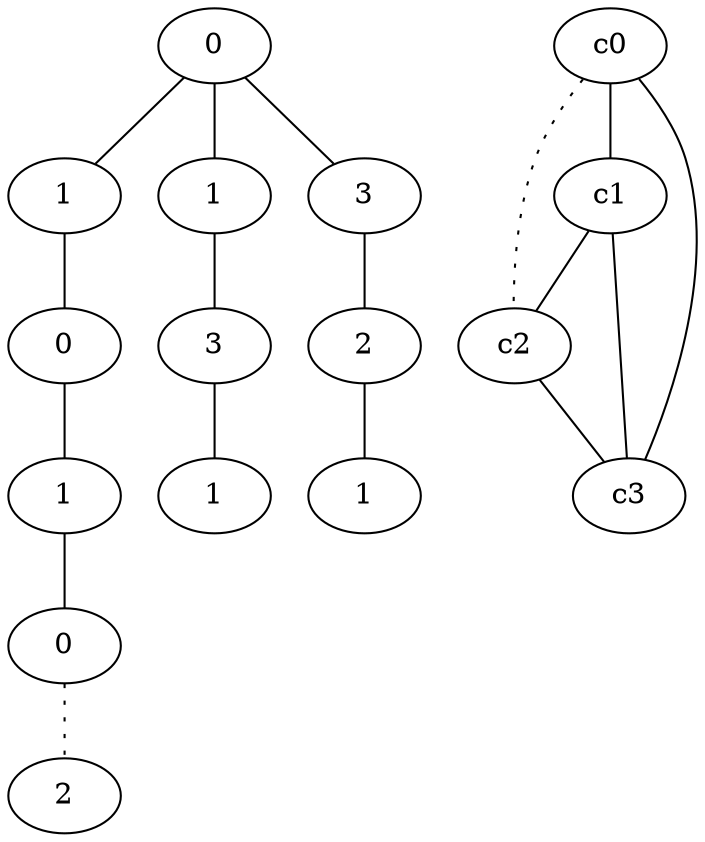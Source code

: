 graph {
a0[label=0];
a1[label=1];
a2[label=0];
a3[label=1];
a4[label=0];
a5[label=2];
a6[label=1];
a7[label=3];
a8[label=1];
a9[label=3];
a10[label=2];
a11[label=1];
a0 -- a1;
a0 -- a6;
a0 -- a9;
a1 -- a2;
a2 -- a3;
a3 -- a4;
a4 -- a5 [style=dotted];
a6 -- a7;
a7 -- a8;
a9 -- a10;
a10 -- a11;
c0 -- c1;
c0 -- c2 [style=dotted];
c0 -- c3;
c1 -- c2;
c1 -- c3;
c2 -- c3;
}
